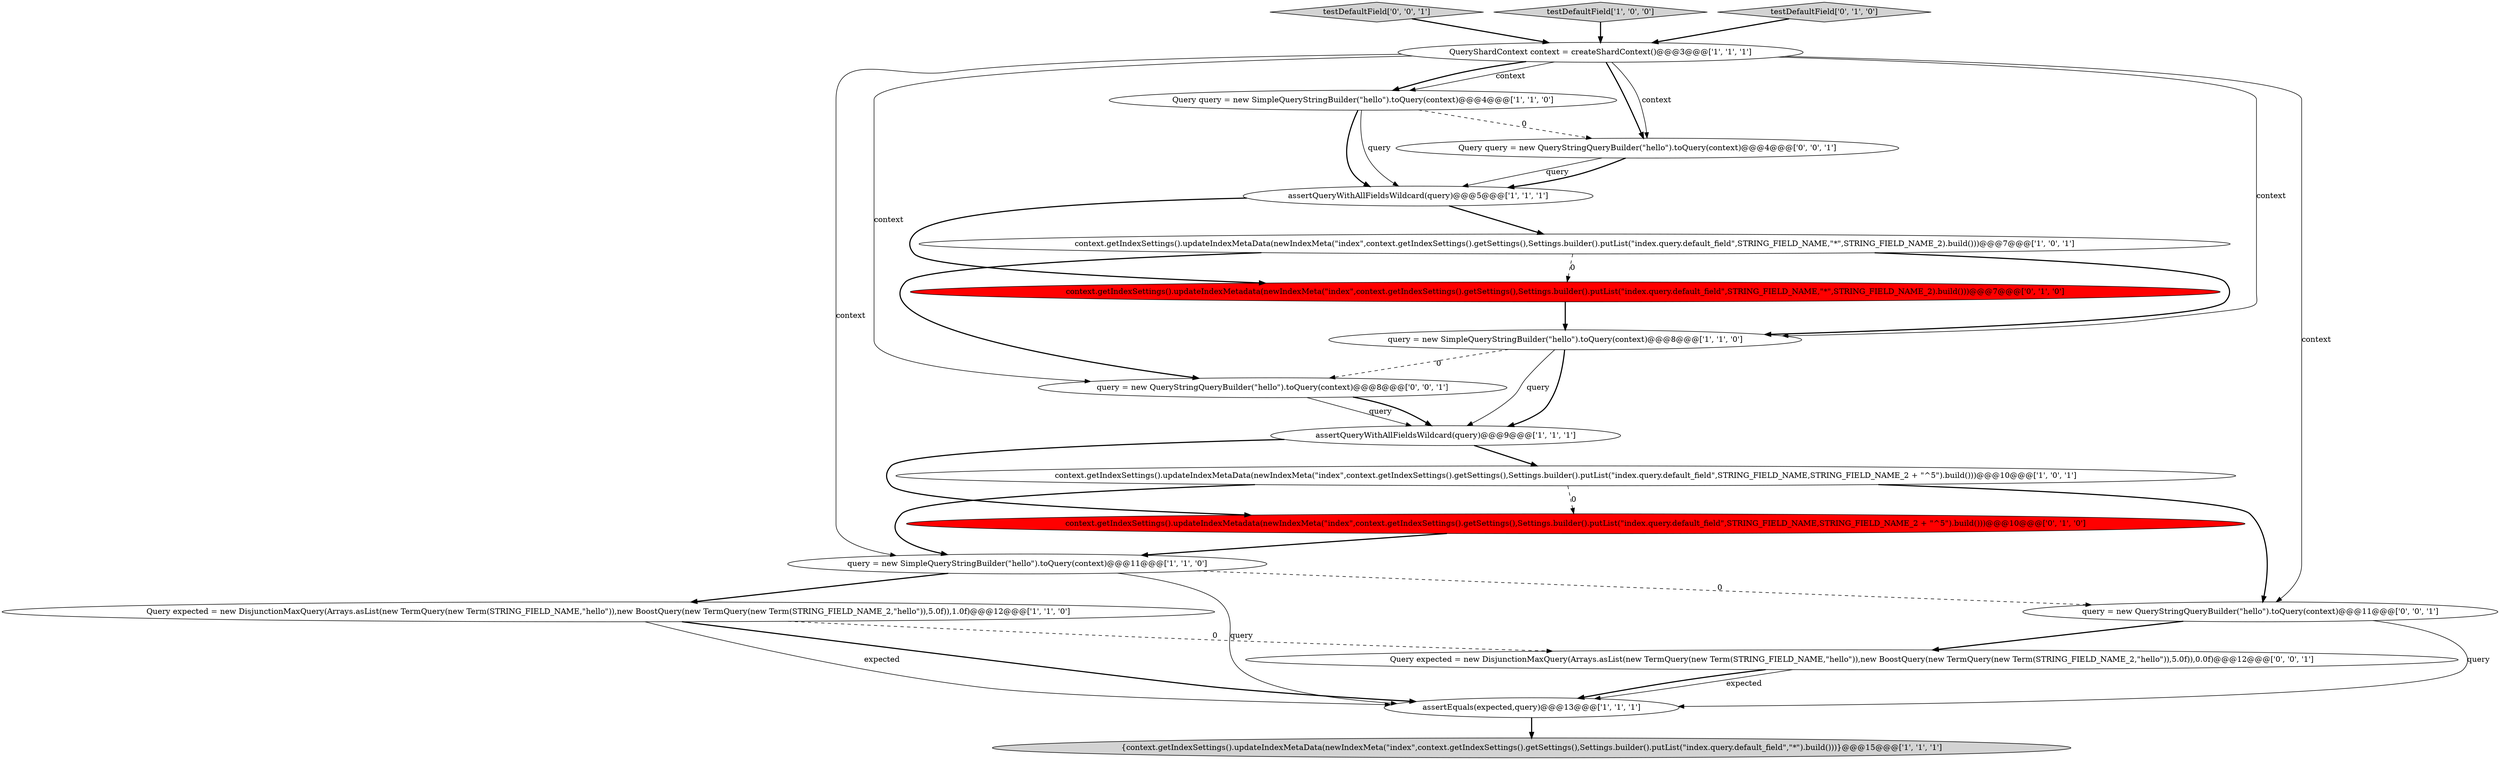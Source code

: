 digraph {
4 [style = filled, label = "Query query = new SimpleQueryStringBuilder(\"hello\").toQuery(context)@@@4@@@['1', '1', '0']", fillcolor = white, shape = ellipse image = "AAA0AAABBB1BBB"];
9 [style = filled, label = "assertQueryWithAllFieldsWildcard(query)@@@9@@@['1', '1', '1']", fillcolor = white, shape = ellipse image = "AAA0AAABBB1BBB"];
15 [style = filled, label = "Query query = new QueryStringQueryBuilder(\"hello\").toQuery(context)@@@4@@@['0', '0', '1']", fillcolor = white, shape = ellipse image = "AAA0AAABBB3BBB"];
17 [style = filled, label = "testDefaultField['0', '0', '1']", fillcolor = lightgray, shape = diamond image = "AAA0AAABBB3BBB"];
18 [style = filled, label = "query = new QueryStringQueryBuilder(\"hello\").toQuery(context)@@@8@@@['0', '0', '1']", fillcolor = white, shape = ellipse image = "AAA0AAABBB3BBB"];
8 [style = filled, label = "assertQueryWithAllFieldsWildcard(query)@@@5@@@['1', '1', '1']", fillcolor = white, shape = ellipse image = "AAA0AAABBB1BBB"];
5 [style = filled, label = "query = new SimpleQueryStringBuilder(\"hello\").toQuery(context)@@@8@@@['1', '1', '0']", fillcolor = white, shape = ellipse image = "AAA0AAABBB1BBB"];
2 [style = filled, label = "Query expected = new DisjunctionMaxQuery(Arrays.asList(new TermQuery(new Term(STRING_FIELD_NAME,\"hello\")),new BoostQuery(new TermQuery(new Term(STRING_FIELD_NAME_2,\"hello\")),5.0f)),1.0f)@@@12@@@['1', '1', '0']", fillcolor = white, shape = ellipse image = "AAA0AAABBB1BBB"];
1 [style = filled, label = "testDefaultField['1', '0', '0']", fillcolor = lightgray, shape = diamond image = "AAA0AAABBB1BBB"];
14 [style = filled, label = "testDefaultField['0', '1', '0']", fillcolor = lightgray, shape = diamond image = "AAA0AAABBB2BBB"];
19 [style = filled, label = "Query expected = new DisjunctionMaxQuery(Arrays.asList(new TermQuery(new Term(STRING_FIELD_NAME,\"hello\")),new BoostQuery(new TermQuery(new Term(STRING_FIELD_NAME_2,\"hello\")),5.0f)),0.0f)@@@12@@@['0', '0', '1']", fillcolor = white, shape = ellipse image = "AAA0AAABBB3BBB"];
6 [style = filled, label = "context.getIndexSettings().updateIndexMetaData(newIndexMeta(\"index\",context.getIndexSettings().getSettings(),Settings.builder().putList(\"index.query.default_field\",STRING_FIELD_NAME,STRING_FIELD_NAME_2 + \"^5\").build()))@@@10@@@['1', '0', '1']", fillcolor = white, shape = ellipse image = "AAA0AAABBB1BBB"];
11 [style = filled, label = "context.getIndexSettings().updateIndexMetaData(newIndexMeta(\"index\",context.getIndexSettings().getSettings(),Settings.builder().putList(\"index.query.default_field\",STRING_FIELD_NAME,\"*\",STRING_FIELD_NAME_2).build()))@@@7@@@['1', '0', '1']", fillcolor = white, shape = ellipse image = "AAA0AAABBB1BBB"];
0 [style = filled, label = "assertEquals(expected,query)@@@13@@@['1', '1', '1']", fillcolor = white, shape = ellipse image = "AAA0AAABBB1BBB"];
12 [style = filled, label = "context.getIndexSettings().updateIndexMetadata(newIndexMeta(\"index\",context.getIndexSettings().getSettings(),Settings.builder().putList(\"index.query.default_field\",STRING_FIELD_NAME,STRING_FIELD_NAME_2 + \"^5\").build()))@@@10@@@['0', '1', '0']", fillcolor = red, shape = ellipse image = "AAA1AAABBB2BBB"];
13 [style = filled, label = "context.getIndexSettings().updateIndexMetadata(newIndexMeta(\"index\",context.getIndexSettings().getSettings(),Settings.builder().putList(\"index.query.default_field\",STRING_FIELD_NAME,\"*\",STRING_FIELD_NAME_2).build()))@@@7@@@['0', '1', '0']", fillcolor = red, shape = ellipse image = "AAA1AAABBB2BBB"];
3 [style = filled, label = "query = new SimpleQueryStringBuilder(\"hello\").toQuery(context)@@@11@@@['1', '1', '0']", fillcolor = white, shape = ellipse image = "AAA0AAABBB1BBB"];
10 [style = filled, label = "QueryShardContext context = createShardContext()@@@3@@@['1', '1', '1']", fillcolor = white, shape = ellipse image = "AAA0AAABBB1BBB"];
16 [style = filled, label = "query = new QueryStringQueryBuilder(\"hello\").toQuery(context)@@@11@@@['0', '0', '1']", fillcolor = white, shape = ellipse image = "AAA0AAABBB3BBB"];
7 [style = filled, label = "{context.getIndexSettings().updateIndexMetaData(newIndexMeta(\"index\",context.getIndexSettings().getSettings(),Settings.builder().putList(\"index.query.default_field\",\"*\").build()))}@@@15@@@['1', '1', '1']", fillcolor = lightgray, shape = ellipse image = "AAA0AAABBB1BBB"];
17->10 [style = bold, label=""];
6->3 [style = bold, label=""];
2->19 [style = dashed, label="0"];
10->15 [style = bold, label=""];
5->9 [style = bold, label=""];
16->0 [style = solid, label="query"];
3->16 [style = dashed, label="0"];
10->16 [style = solid, label="context"];
2->0 [style = solid, label="expected"];
14->10 [style = bold, label=""];
10->5 [style = solid, label="context"];
16->19 [style = bold, label=""];
5->18 [style = dashed, label="0"];
11->18 [style = bold, label=""];
19->0 [style = bold, label=""];
9->6 [style = bold, label=""];
0->7 [style = bold, label=""];
6->12 [style = dashed, label="0"];
5->9 [style = solid, label="query"];
18->9 [style = solid, label="query"];
11->5 [style = bold, label=""];
11->13 [style = dashed, label="0"];
2->0 [style = bold, label=""];
3->2 [style = bold, label=""];
10->15 [style = solid, label="context"];
3->0 [style = solid, label="query"];
6->16 [style = bold, label=""];
4->15 [style = dashed, label="0"];
18->9 [style = bold, label=""];
10->4 [style = bold, label=""];
13->5 [style = bold, label=""];
4->8 [style = bold, label=""];
15->8 [style = solid, label="query"];
19->0 [style = solid, label="expected"];
9->12 [style = bold, label=""];
12->3 [style = bold, label=""];
10->4 [style = solid, label="context"];
1->10 [style = bold, label=""];
8->11 [style = bold, label=""];
10->18 [style = solid, label="context"];
15->8 [style = bold, label=""];
4->8 [style = solid, label="query"];
8->13 [style = bold, label=""];
10->3 [style = solid, label="context"];
}
